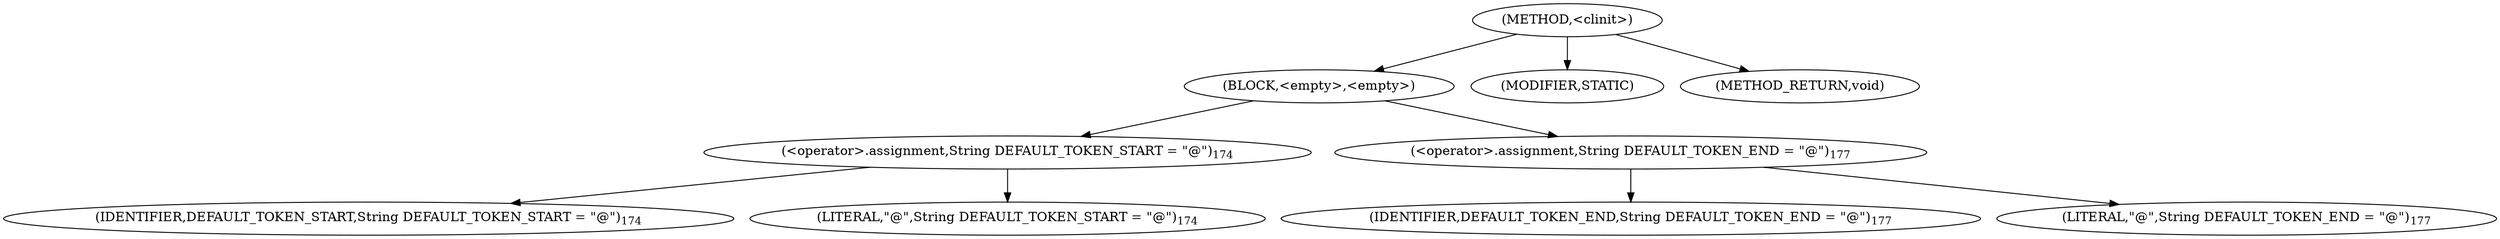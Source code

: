 digraph "&lt;clinit&gt;" {  
"791" [label = <(METHOD,&lt;clinit&gt;)> ]
"792" [label = <(BLOCK,&lt;empty&gt;,&lt;empty&gt;)> ]
"793" [label = <(&lt;operator&gt;.assignment,String DEFAULT_TOKEN_START = &quot;@&quot;)<SUB>174</SUB>> ]
"794" [label = <(IDENTIFIER,DEFAULT_TOKEN_START,String DEFAULT_TOKEN_START = &quot;@&quot;)<SUB>174</SUB>> ]
"795" [label = <(LITERAL,&quot;@&quot;,String DEFAULT_TOKEN_START = &quot;@&quot;)<SUB>174</SUB>> ]
"796" [label = <(&lt;operator&gt;.assignment,String DEFAULT_TOKEN_END = &quot;@&quot;)<SUB>177</SUB>> ]
"797" [label = <(IDENTIFIER,DEFAULT_TOKEN_END,String DEFAULT_TOKEN_END = &quot;@&quot;)<SUB>177</SUB>> ]
"798" [label = <(LITERAL,&quot;@&quot;,String DEFAULT_TOKEN_END = &quot;@&quot;)<SUB>177</SUB>> ]
"799" [label = <(MODIFIER,STATIC)> ]
"800" [label = <(METHOD_RETURN,void)> ]
  "791" -> "792" 
  "791" -> "799" 
  "791" -> "800" 
  "792" -> "793" 
  "792" -> "796" 
  "793" -> "794" 
  "793" -> "795" 
  "796" -> "797" 
  "796" -> "798" 
}
